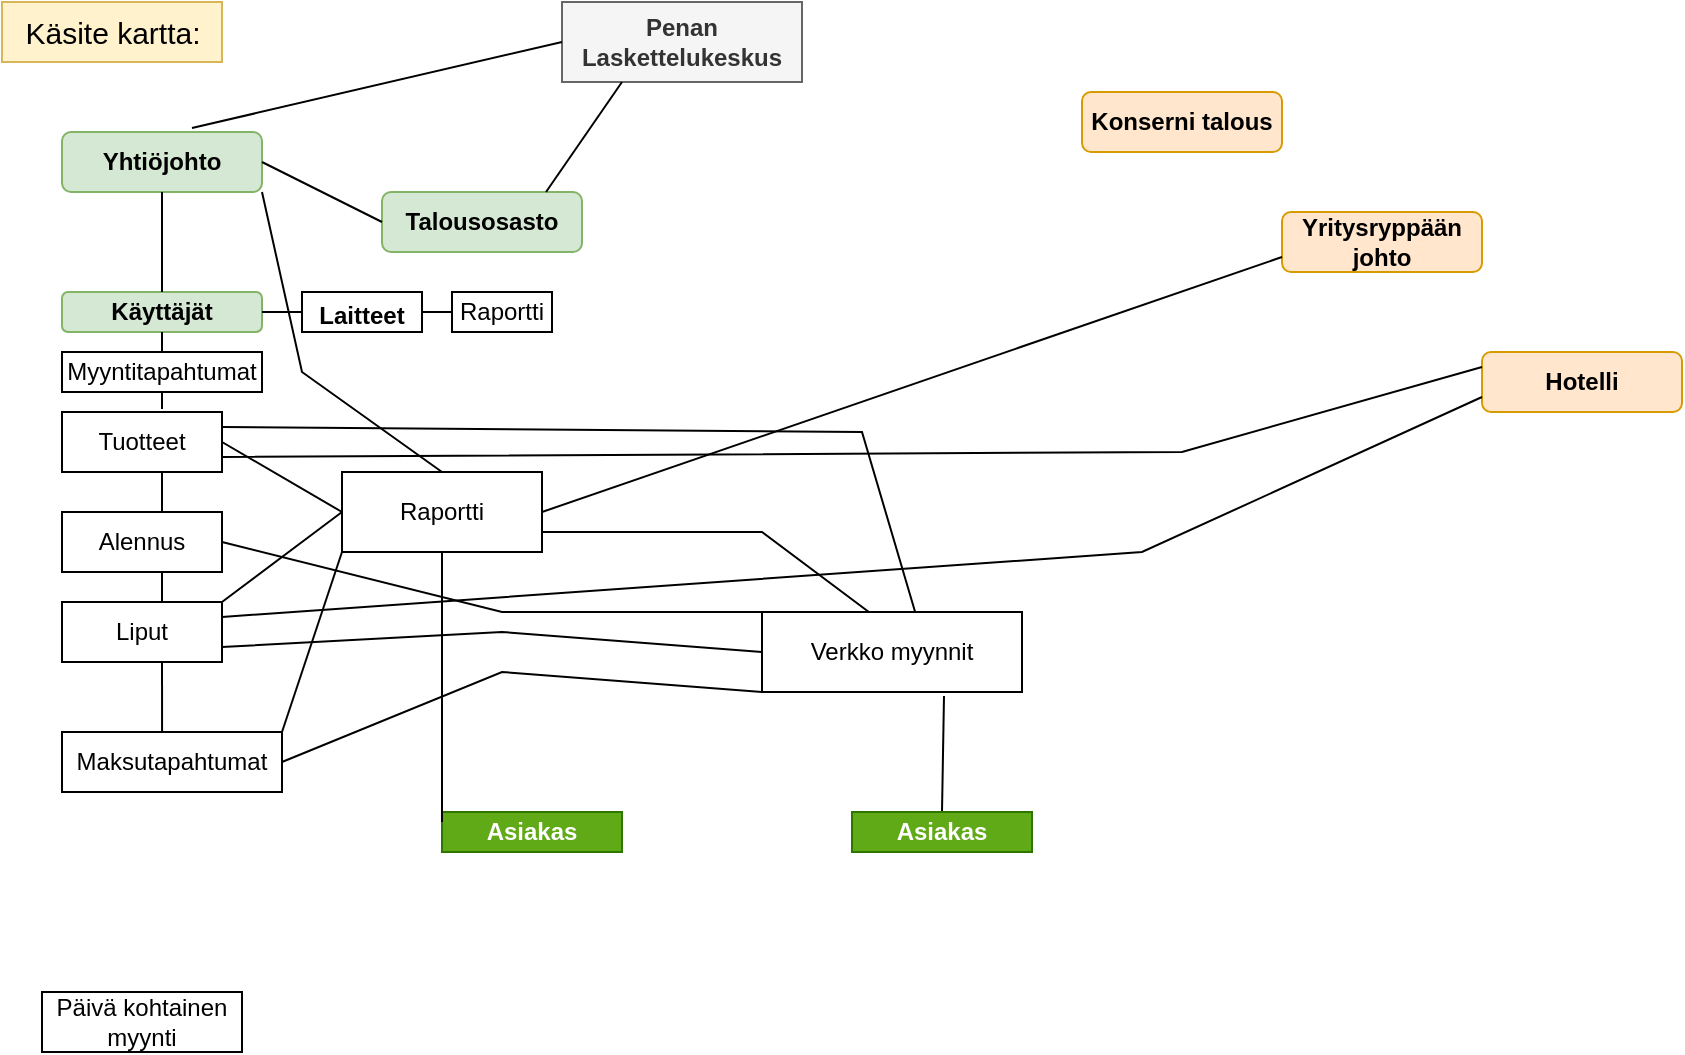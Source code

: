 <mxfile version="20.3.0" type="github">
  <diagram id="o_9UratccnNTIB895HP3" name="Page-1">
    <mxGraphModel dx="868" dy="450" grid="1" gridSize="10" guides="1" tooltips="1" connect="1" arrows="1" fold="1" page="1" pageScale="1" pageWidth="850" pageHeight="1100" math="0" shadow="0">
      <root>
        <mxCell id="0" />
        <mxCell id="1" parent="0" />
        <mxCell id="fh2ef5qrdviW-wOhZryx-2" value="&lt;font style=&quot;vertical-align: inherit;&quot;&gt;&lt;font style=&quot;vertical-align: inherit;&quot;&gt;&lt;b&gt;Penan Laskettelukeskus&lt;/b&gt;&lt;/font&gt;&lt;/font&gt;" style="rounded=0;whiteSpace=wrap;html=1;fillColor=#f5f5f5;fontColor=#333333;strokeColor=#666666;" parent="1" vertex="1">
          <mxGeometry x="280" y="5" width="120" height="40" as="geometry" />
        </mxCell>
        <mxCell id="fh2ef5qrdviW-wOhZryx-3" value="&lt;font style=&quot;vertical-align: inherit;&quot;&gt;&lt;font style=&quot;vertical-align: inherit;&quot;&gt;&lt;b&gt;Yhtiöjohto&lt;/b&gt;&lt;/font&gt;&lt;/font&gt;" style="rounded=1;whiteSpace=wrap;html=1;fillColor=#d5e8d4;strokeColor=#82b366;" parent="1" vertex="1">
          <mxGeometry x="30" y="70" width="100" height="30" as="geometry" />
        </mxCell>
        <mxCell id="fh2ef5qrdviW-wOhZryx-4" value="&lt;font style=&quot;vertical-align: inherit;&quot;&gt;&lt;font style=&quot;vertical-align: inherit;&quot;&gt;&lt;b&gt;Talousosasto&lt;/b&gt;&lt;/font&gt;&lt;/font&gt;" style="rounded=1;whiteSpace=wrap;html=1;fillColor=#d5e8d4;strokeColor=#82b366;" parent="1" vertex="1">
          <mxGeometry x="190" y="100" width="100" height="30" as="geometry" />
        </mxCell>
        <mxCell id="fh2ef5qrdviW-wOhZryx-5" value="&lt;b&gt;Konserni talous&lt;/b&gt;" style="rounded=1;whiteSpace=wrap;html=1;fillColor=#ffe6cc;strokeColor=#d79b00;" parent="1" vertex="1">
          <mxGeometry x="540" y="50" width="100" height="30" as="geometry" />
        </mxCell>
        <mxCell id="wKo-8l9Y7tnVMGqr3Hxs-7" value="Liput" style="rounded=0;whiteSpace=wrap;html=1;" parent="1" vertex="1">
          <mxGeometry x="30" y="305" width="80" height="30" as="geometry" />
        </mxCell>
        <mxCell id="wKo-8l9Y7tnVMGqr3Hxs-18" value="&lt;b&gt;Asiakas&lt;/b&gt;" style="rounded=0;whiteSpace=wrap;html=1;fillColor=#60a917;fontColor=#ffffff;strokeColor=#2D7600;" parent="1" vertex="1">
          <mxGeometry x="220" y="410" width="90" height="20" as="geometry" />
        </mxCell>
        <mxCell id="wKo-8l9Y7tnVMGqr3Hxs-21" value="&lt;b style=&quot;background-color: initial;&quot;&gt;&lt;font style=&quot;vertical-align: inherit;&quot;&gt;&lt;font style=&quot;vertical-align: inherit;&quot;&gt;Yritysryppään johto&lt;/font&gt;&lt;/font&gt;&lt;/b&gt;" style="rounded=1;whiteSpace=wrap;html=1;fillColor=#ffe6cc;strokeColor=#d79b00;" parent="1" vertex="1">
          <mxGeometry x="640" y="110" width="100" height="30" as="geometry" />
        </mxCell>
        <mxCell id="wKo-8l9Y7tnVMGqr3Hxs-22" value="&lt;font style=&quot;vertical-align: inherit;&quot;&gt;&lt;font style=&quot;vertical-align: inherit;&quot;&gt;&lt;font style=&quot;vertical-align: inherit;&quot;&gt;&lt;font style=&quot;vertical-align: inherit;&quot;&gt;&lt;b&gt;Hotelli&lt;/b&gt;&lt;/font&gt;&lt;/font&gt;&lt;/font&gt;&lt;/font&gt;" style="rounded=1;whiteSpace=wrap;html=1;fillColor=#ffe6cc;strokeColor=#d79b00;" parent="1" vertex="1">
          <mxGeometry x="740" y="180" width="100" height="30" as="geometry" />
        </mxCell>
        <mxCell id="wKo-8l9Y7tnVMGqr3Hxs-23" value="&lt;font style=&quot;vertical-align: inherit; font-size: 15px;&quot;&gt;&lt;font style=&quot;vertical-align: inherit; font-size: 15px;&quot;&gt;&lt;font style=&quot;vertical-align: inherit; font-size: 15px;&quot;&gt;&lt;font style=&quot;vertical-align: inherit; font-size: 15px;&quot;&gt;Käsite kartta:&lt;/font&gt;&lt;/font&gt;&lt;/font&gt;&lt;/font&gt;" style="text;html=1;align=center;verticalAlign=middle;resizable=0;points=[];autosize=1;strokeColor=#d6b656;fillColor=#fff2cc;" parent="1" vertex="1">
          <mxGeometry y="5" width="110" height="30" as="geometry" />
        </mxCell>
        <mxCell id="wKo-8l9Y7tnVMGqr3Hxs-31" value="&lt;b&gt;&lt;font style=&quot;font-size: 12px;&quot;&gt;Laitteet&lt;/font&gt;&lt;/b&gt;" style="rounded=0;whiteSpace=wrap;html=1;fontSize=15;" parent="1" vertex="1">
          <mxGeometry x="150" y="150" width="60" height="20" as="geometry" />
        </mxCell>
        <mxCell id="wKo-8l9Y7tnVMGqr3Hxs-57" style="edgeStyle=orthogonalEdgeStyle;rounded=0;orthogonalLoop=1;jettySize=auto;html=1;exitX=0.5;exitY=1;exitDx=0;exitDy=0;fontSize=12;" parent="1" edge="1">
          <mxGeometry relative="1" as="geometry">
            <mxPoint x="55" y="190" as="sourcePoint" />
            <mxPoint x="55" y="190" as="targetPoint" />
          </mxGeometry>
        </mxCell>
        <mxCell id="wKo-8l9Y7tnVMGqr3Hxs-63" value="&lt;b&gt;Käyttäjät&lt;/b&gt;" style="rounded=1;whiteSpace=wrap;html=1;fontSize=12;fillColor=#d5e8d4;strokeColor=#82b366;" parent="1" vertex="1">
          <mxGeometry x="30" y="150" width="100" height="20" as="geometry" />
        </mxCell>
        <mxCell id="wKo-8l9Y7tnVMGqr3Hxs-68" value="Myyntitapahtumat" style="rounded=0;whiteSpace=wrap;html=1;fontSize=12;" parent="1" vertex="1">
          <mxGeometry x="30" y="180" width="100" height="20" as="geometry" />
        </mxCell>
        <mxCell id="wKo-8l9Y7tnVMGqr3Hxs-69" value="Verkko myynnit" style="rounded=0;whiteSpace=wrap;html=1;fontSize=12;" parent="1" vertex="1">
          <mxGeometry x="380" y="310" width="130" height="40" as="geometry" />
        </mxCell>
        <mxCell id="wKo-8l9Y7tnVMGqr3Hxs-70" value="Alennus" style="rounded=0;whiteSpace=wrap;html=1;fontSize=12;" parent="1" vertex="1">
          <mxGeometry x="30" y="260" width="80" height="30" as="geometry" />
        </mxCell>
        <mxCell id="wKo-8l9Y7tnVMGqr3Hxs-71" value="Tuotteet" style="rounded=0;whiteSpace=wrap;html=1;fontSize=12;" parent="1" vertex="1">
          <mxGeometry x="30" y="210" width="80" height="30" as="geometry" />
        </mxCell>
        <mxCell id="PhigeSH-98zZ38pXDgSj-7" value="Raportti" style="rounded=0;whiteSpace=wrap;html=1;" vertex="1" parent="1">
          <mxGeometry x="225" y="150" width="50" height="20" as="geometry" />
        </mxCell>
        <mxCell id="PhigeSH-98zZ38pXDgSj-8" value="Raportti" style="rounded=0;whiteSpace=wrap;html=1;" vertex="1" parent="1">
          <mxGeometry x="170" y="240" width="100" height="40" as="geometry" />
        </mxCell>
        <mxCell id="PhigeSH-98zZ38pXDgSj-9" value="Maksutapahtumat" style="rounded=0;whiteSpace=wrap;html=1;" vertex="1" parent="1">
          <mxGeometry x="30" y="370" width="110" height="30" as="geometry" />
        </mxCell>
        <mxCell id="PhigeSH-98zZ38pXDgSj-16" value="Päivä kohtainen myynti" style="rounded=0;whiteSpace=wrap;html=1;" vertex="1" parent="1">
          <mxGeometry x="20" y="500" width="100" height="30" as="geometry" />
        </mxCell>
        <mxCell id="PhigeSH-98zZ38pXDgSj-22" value="" style="endArrow=none;html=1;rounded=0;entryX=0;entryY=0.5;entryDx=0;entryDy=0;exitX=1;exitY=0.5;exitDx=0;exitDy=0;" edge="1" parent="1" source="wKo-8l9Y7tnVMGqr3Hxs-63" target="wKo-8l9Y7tnVMGqr3Hxs-31">
          <mxGeometry width="50" height="50" relative="1" as="geometry">
            <mxPoint x="130" y="160" as="sourcePoint" />
            <mxPoint x="180" y="110" as="targetPoint" />
          </mxGeometry>
        </mxCell>
        <mxCell id="PhigeSH-98zZ38pXDgSj-24" value="" style="endArrow=none;html=1;rounded=0;entryX=0;entryY=0.5;entryDx=0;entryDy=0;exitX=1;exitY=0.5;exitDx=0;exitDy=0;" edge="1" parent="1" source="wKo-8l9Y7tnVMGqr3Hxs-31" target="PhigeSH-98zZ38pXDgSj-7">
          <mxGeometry width="50" height="50" relative="1" as="geometry">
            <mxPoint x="210" y="160" as="sourcePoint" />
            <mxPoint x="260" y="110" as="targetPoint" />
          </mxGeometry>
        </mxCell>
        <mxCell id="PhigeSH-98zZ38pXDgSj-26" value="" style="endArrow=none;html=1;rounded=0;exitX=0.5;exitY=0;exitDx=0;exitDy=0;entryX=0.5;entryY=1;entryDx=0;entryDy=0;" edge="1" parent="1" source="wKo-8l9Y7tnVMGqr3Hxs-68" target="wKo-8l9Y7tnVMGqr3Hxs-63">
          <mxGeometry width="50" height="50" relative="1" as="geometry">
            <mxPoint x="30" y="220" as="sourcePoint" />
            <mxPoint x="80" y="170" as="targetPoint" />
          </mxGeometry>
        </mxCell>
        <mxCell id="PhigeSH-98zZ38pXDgSj-27" value="" style="endArrow=none;html=1;rounded=0;entryX=0.5;entryY=1;entryDx=0;entryDy=0;exitX=0.625;exitY=-0.05;exitDx=0;exitDy=0;exitPerimeter=0;" edge="1" parent="1" source="wKo-8l9Y7tnVMGqr3Hxs-71" target="wKo-8l9Y7tnVMGqr3Hxs-68">
          <mxGeometry width="50" height="50" relative="1" as="geometry">
            <mxPoint x="80" y="240" as="sourcePoint" />
            <mxPoint x="80" y="210" as="targetPoint" />
          </mxGeometry>
        </mxCell>
        <mxCell id="PhigeSH-98zZ38pXDgSj-34" value="" style="endArrow=none;html=1;rounded=0;exitX=0.625;exitY=0;exitDx=0;exitDy=0;exitPerimeter=0;" edge="1" parent="1" source="wKo-8l9Y7tnVMGqr3Hxs-70">
          <mxGeometry width="50" height="50" relative="1" as="geometry">
            <mxPoint x="30" y="290" as="sourcePoint" />
            <mxPoint x="80" y="240" as="targetPoint" />
          </mxGeometry>
        </mxCell>
        <mxCell id="PhigeSH-98zZ38pXDgSj-37" value="" style="endArrow=none;html=1;rounded=0;entryX=0.625;entryY=1;entryDx=0;entryDy=0;entryPerimeter=0;exitX=0.625;exitY=0;exitDx=0;exitDy=0;exitPerimeter=0;" edge="1" parent="1" source="wKo-8l9Y7tnVMGqr3Hxs-7" target="wKo-8l9Y7tnVMGqr3Hxs-70">
          <mxGeometry width="50" height="50" relative="1" as="geometry">
            <mxPoint x="80" y="320" as="sourcePoint" />
            <mxPoint x="80" y="280" as="targetPoint" />
          </mxGeometry>
        </mxCell>
        <mxCell id="PhigeSH-98zZ38pXDgSj-40" value="" style="endArrow=none;html=1;rounded=0;entryX=0.625;entryY=1;entryDx=0;entryDy=0;entryPerimeter=0;exitX=0.455;exitY=0;exitDx=0;exitDy=0;exitPerimeter=0;" edge="1" parent="1" source="PhigeSH-98zZ38pXDgSj-9" target="wKo-8l9Y7tnVMGqr3Hxs-7">
          <mxGeometry width="50" height="50" relative="1" as="geometry">
            <mxPoint x="80" y="410" as="sourcePoint" />
            <mxPoint x="120" y="340" as="targetPoint" />
          </mxGeometry>
        </mxCell>
        <mxCell id="PhigeSH-98zZ38pXDgSj-42" value="" style="endArrow=none;html=1;rounded=0;exitX=0;exitY=0.5;exitDx=0;exitDy=0;entryX=1;entryY=0.5;entryDx=0;entryDy=0;" edge="1" parent="1" source="PhigeSH-98zZ38pXDgSj-8" target="wKo-8l9Y7tnVMGqr3Hxs-71">
          <mxGeometry width="50" height="50" relative="1" as="geometry">
            <mxPoint x="60" y="280" as="sourcePoint" />
            <mxPoint x="110" y="230" as="targetPoint" />
          </mxGeometry>
        </mxCell>
        <mxCell id="PhigeSH-98zZ38pXDgSj-44" value="" style="endArrow=none;html=1;rounded=0;exitX=1;exitY=0;exitDx=0;exitDy=0;entryX=0;entryY=0.5;entryDx=0;entryDy=0;" edge="1" parent="1" source="wKo-8l9Y7tnVMGqr3Hxs-7" target="PhigeSH-98zZ38pXDgSj-8">
          <mxGeometry width="50" height="50" relative="1" as="geometry">
            <mxPoint x="110" y="300" as="sourcePoint" />
            <mxPoint x="160" y="250" as="targetPoint" />
          </mxGeometry>
        </mxCell>
        <mxCell id="PhigeSH-98zZ38pXDgSj-47" value="" style="endArrow=none;html=1;rounded=0;exitX=0.65;exitY=-0.067;exitDx=0;exitDy=0;exitPerimeter=0;entryX=0;entryY=0.5;entryDx=0;entryDy=0;" edge="1" parent="1" source="fh2ef5qrdviW-wOhZryx-3" target="fh2ef5qrdviW-wOhZryx-2">
          <mxGeometry width="50" height="50" relative="1" as="geometry">
            <mxPoint x="230" y="70" as="sourcePoint" />
            <mxPoint x="280" y="20" as="targetPoint" />
          </mxGeometry>
        </mxCell>
        <mxCell id="PhigeSH-98zZ38pXDgSj-48" value="" style="endArrow=none;html=1;rounded=0;exitX=0.82;exitY=0;exitDx=0;exitDy=0;exitPerimeter=0;entryX=0.25;entryY=1;entryDx=0;entryDy=0;" edge="1" parent="1" source="fh2ef5qrdviW-wOhZryx-4" target="fh2ef5qrdviW-wOhZryx-2">
          <mxGeometry width="50" height="50" relative="1" as="geometry">
            <mxPoint x="260" y="95" as="sourcePoint" />
            <mxPoint x="300" y="40" as="targetPoint" />
          </mxGeometry>
        </mxCell>
        <mxCell id="PhigeSH-98zZ38pXDgSj-49" value="" style="endArrow=none;html=1;rounded=0;exitX=1;exitY=0.5;exitDx=0;exitDy=0;entryX=0;entryY=0.5;entryDx=0;entryDy=0;" edge="1" parent="1" source="fh2ef5qrdviW-wOhZryx-3" target="fh2ef5qrdviW-wOhZryx-4">
          <mxGeometry width="50" height="50" relative="1" as="geometry">
            <mxPoint x="150" y="140" as="sourcePoint" />
            <mxPoint x="200" y="90" as="targetPoint" />
          </mxGeometry>
        </mxCell>
        <mxCell id="PhigeSH-98zZ38pXDgSj-50" value="" style="endArrow=none;html=1;rounded=0;exitX=0.5;exitY=0;exitDx=0;exitDy=0;entryX=0.5;entryY=1;entryDx=0;entryDy=0;" edge="1" parent="1" source="wKo-8l9Y7tnVMGqr3Hxs-63" target="fh2ef5qrdviW-wOhZryx-3">
          <mxGeometry width="50" height="50" relative="1" as="geometry">
            <mxPoint x="30" y="160" as="sourcePoint" />
            <mxPoint x="80" y="110" as="targetPoint" />
          </mxGeometry>
        </mxCell>
        <mxCell id="PhigeSH-98zZ38pXDgSj-51" value="" style="endArrow=none;html=1;rounded=0;exitX=1;exitY=0.5;exitDx=0;exitDy=0;entryX=0;entryY=1;entryDx=0;entryDy=0;" edge="1" parent="1" source="PhigeSH-98zZ38pXDgSj-9" target="wKo-8l9Y7tnVMGqr3Hxs-69">
          <mxGeometry width="50" height="50" relative="1" as="geometry">
            <mxPoint x="360" y="350" as="sourcePoint" />
            <mxPoint x="370" y="310" as="targetPoint" />
            <Array as="points">
              <mxPoint x="250" y="340" />
            </Array>
          </mxGeometry>
        </mxCell>
        <mxCell id="PhigeSH-98zZ38pXDgSj-52" value="" style="endArrow=none;html=1;rounded=0;exitX=1;exitY=0.5;exitDx=0;exitDy=0;entryX=0;entryY=0;entryDx=0;entryDy=0;" edge="1" parent="1" source="wKo-8l9Y7tnVMGqr3Hxs-70" target="wKo-8l9Y7tnVMGqr3Hxs-69">
          <mxGeometry width="50" height="50" relative="1" as="geometry">
            <mxPoint x="370" y="360" as="sourcePoint" />
            <mxPoint x="420" y="310" as="targetPoint" />
            <Array as="points">
              <mxPoint x="250" y="310" />
            </Array>
          </mxGeometry>
        </mxCell>
        <mxCell id="PhigeSH-98zZ38pXDgSj-54" value="" style="endArrow=none;html=1;rounded=0;entryX=0;entryY=0.25;entryDx=0;entryDy=0;exitX=0.5;exitY=1;exitDx=0;exitDy=0;" edge="1" parent="1" source="PhigeSH-98zZ38pXDgSj-8" target="wKo-8l9Y7tnVMGqr3Hxs-18">
          <mxGeometry width="50" height="50" relative="1" as="geometry">
            <mxPoint x="220" y="280" as="sourcePoint" />
            <mxPoint x="410" y="360" as="targetPoint" />
            <Array as="points">
              <mxPoint x="220" y="360" />
            </Array>
          </mxGeometry>
        </mxCell>
        <mxCell id="PhigeSH-98zZ38pXDgSj-55" value="" style="endArrow=none;html=1;rounded=0;entryX=0.7;entryY=1.05;entryDx=0;entryDy=0;exitX=0.5;exitY=0;exitDx=0;exitDy=0;entryPerimeter=0;" edge="1" parent="1" source="PhigeSH-98zZ38pXDgSj-61" target="wKo-8l9Y7tnVMGqr3Hxs-69">
          <mxGeometry width="50" height="50" relative="1" as="geometry">
            <mxPoint x="410" y="370" as="sourcePoint" />
            <mxPoint x="460" y="320" as="targetPoint" />
            <Array as="points" />
          </mxGeometry>
        </mxCell>
        <mxCell id="PhigeSH-98zZ38pXDgSj-56" value="" style="endArrow=none;html=1;rounded=0;exitX=1;exitY=0.25;exitDx=0;exitDy=0;entryX=0.589;entryY=0;entryDx=0;entryDy=0;entryPerimeter=0;" edge="1" parent="1" source="wKo-8l9Y7tnVMGqr3Hxs-71" target="wKo-8l9Y7tnVMGqr3Hxs-69">
          <mxGeometry width="50" height="50" relative="1" as="geometry">
            <mxPoint x="390" y="350" as="sourcePoint" />
            <mxPoint x="430" y="310" as="targetPoint" />
            <Array as="points">
              <mxPoint x="430" y="220" />
            </Array>
          </mxGeometry>
        </mxCell>
        <mxCell id="PhigeSH-98zZ38pXDgSj-57" value="" style="endArrow=none;html=1;rounded=0;exitX=1;exitY=0.75;exitDx=0;exitDy=0;entryX=0;entryY=0.5;entryDx=0;entryDy=0;" edge="1" parent="1" source="wKo-8l9Y7tnVMGqr3Hxs-7" target="wKo-8l9Y7tnVMGqr3Hxs-69">
          <mxGeometry width="50" height="50" relative="1" as="geometry">
            <mxPoint x="360" y="360" as="sourcePoint" />
            <mxPoint x="410" y="310" as="targetPoint" />
            <Array as="points">
              <mxPoint x="250" y="320" />
            </Array>
          </mxGeometry>
        </mxCell>
        <mxCell id="PhigeSH-98zZ38pXDgSj-58" value="" style="endArrow=none;html=1;rounded=0;exitX=1;exitY=0;exitDx=0;exitDy=0;entryX=0;entryY=1;entryDx=0;entryDy=0;" edge="1" parent="1" source="PhigeSH-98zZ38pXDgSj-9" target="PhigeSH-98zZ38pXDgSj-8">
          <mxGeometry width="50" height="50" relative="1" as="geometry">
            <mxPoint x="130" y="320" as="sourcePoint" />
            <mxPoint x="180" y="280" as="targetPoint" />
          </mxGeometry>
        </mxCell>
        <mxCell id="PhigeSH-98zZ38pXDgSj-59" value="" style="endArrow=none;html=1;rounded=0;entryX=1;entryY=1;entryDx=0;entryDy=0;exitX=0.5;exitY=0;exitDx=0;exitDy=0;" edge="1" parent="1" source="PhigeSH-98zZ38pXDgSj-8" target="fh2ef5qrdviW-wOhZryx-3">
          <mxGeometry width="50" height="50" relative="1" as="geometry">
            <mxPoint x="240" y="160" as="sourcePoint" />
            <mxPoint x="290" y="110" as="targetPoint" />
            <Array as="points">
              <mxPoint x="150" y="190" />
            </Array>
          </mxGeometry>
        </mxCell>
        <mxCell id="PhigeSH-98zZ38pXDgSj-60" value="" style="endArrow=none;html=1;rounded=0;exitX=1;exitY=0.5;exitDx=0;exitDy=0;entryX=0;entryY=0.75;entryDx=0;entryDy=0;" edge="1" parent="1" source="PhigeSH-98zZ38pXDgSj-8" target="wKo-8l9Y7tnVMGqr3Hxs-21">
          <mxGeometry width="50" height="50" relative="1" as="geometry">
            <mxPoint x="590" y="170" as="sourcePoint" />
            <mxPoint x="640" y="120" as="targetPoint" />
          </mxGeometry>
        </mxCell>
        <mxCell id="PhigeSH-98zZ38pXDgSj-61" value="&lt;b&gt;Asiakas&lt;/b&gt;" style="rounded=0;whiteSpace=wrap;html=1;fillColor=#60a917;fontColor=#ffffff;strokeColor=#2D7600;" vertex="1" parent="1">
          <mxGeometry x="425" y="410" width="90" height="20" as="geometry" />
        </mxCell>
        <mxCell id="PhigeSH-98zZ38pXDgSj-62" value="" style="endArrow=none;html=1;rounded=0;exitX=1;exitY=0.75;exitDx=0;exitDy=0;entryX=0.411;entryY=0;entryDx=0;entryDy=0;entryPerimeter=0;" edge="1" parent="1" source="PhigeSH-98zZ38pXDgSj-8" target="wKo-8l9Y7tnVMGqr3Hxs-69">
          <mxGeometry width="50" height="50" relative="1" as="geometry">
            <mxPoint x="370" y="360" as="sourcePoint" />
            <mxPoint x="420" y="310" as="targetPoint" />
            <Array as="points">
              <mxPoint x="380" y="270" />
            </Array>
          </mxGeometry>
        </mxCell>
        <mxCell id="PhigeSH-98zZ38pXDgSj-63" value="" style="endArrow=none;html=1;rounded=0;entryX=0;entryY=0.75;entryDx=0;entryDy=0;exitX=1;exitY=0.25;exitDx=0;exitDy=0;" edge="1" parent="1" source="wKo-8l9Y7tnVMGqr3Hxs-7" target="wKo-8l9Y7tnVMGqr3Hxs-22">
          <mxGeometry width="50" height="50" relative="1" as="geometry">
            <mxPoint x="400" y="290" as="sourcePoint" />
            <mxPoint x="450" y="240" as="targetPoint" />
            <Array as="points">
              <mxPoint x="570" y="280" />
            </Array>
          </mxGeometry>
        </mxCell>
        <mxCell id="PhigeSH-98zZ38pXDgSj-64" value="" style="endArrow=none;html=1;rounded=0;entryX=0;entryY=0.25;entryDx=0;entryDy=0;exitX=1;exitY=0.75;exitDx=0;exitDy=0;" edge="1" parent="1" source="wKo-8l9Y7tnVMGqr3Hxs-71" target="wKo-8l9Y7tnVMGqr3Hxs-22">
          <mxGeometry width="50" height="50" relative="1" as="geometry">
            <mxPoint x="440" y="240" as="sourcePoint" />
            <mxPoint x="450" y="240" as="targetPoint" />
            <Array as="points">
              <mxPoint x="590" y="230" />
            </Array>
          </mxGeometry>
        </mxCell>
      </root>
    </mxGraphModel>
  </diagram>
</mxfile>
